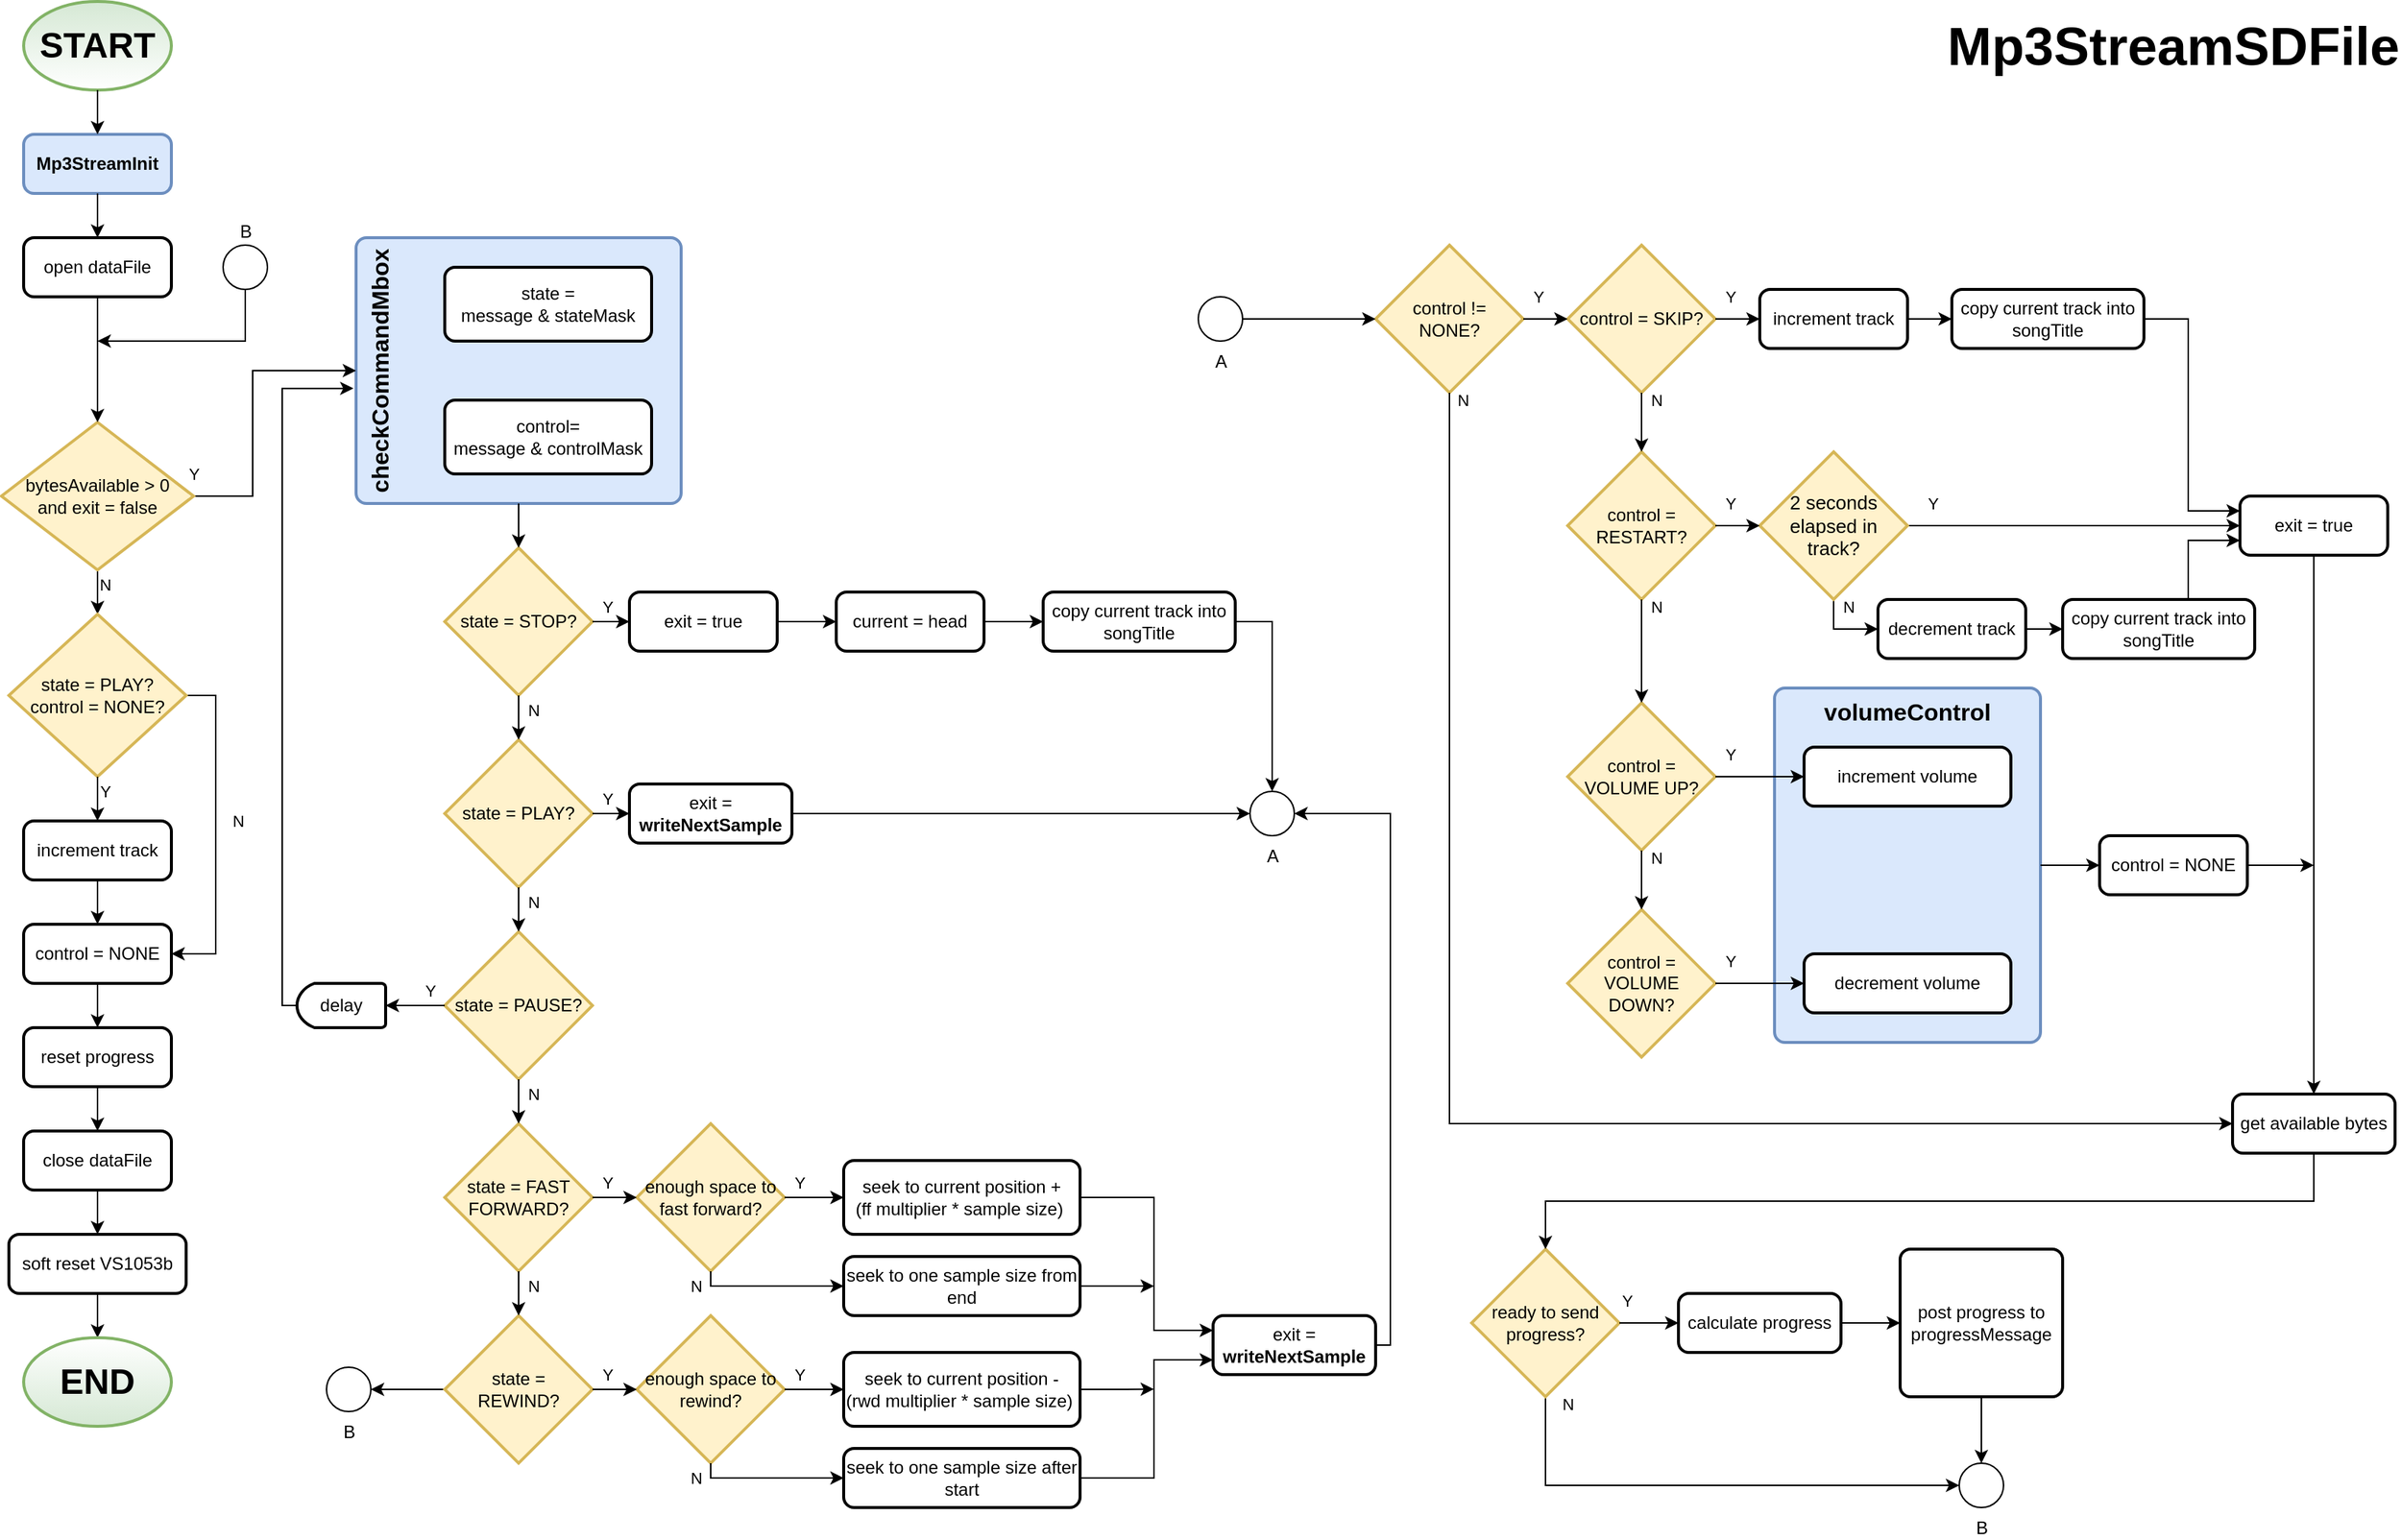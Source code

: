 <mxfile version="12.6.5" type="device"><diagram id="C5RBs43oDa-KdzZeNtuy" name="Page-1"><mxGraphModel dx="1892" dy="1238" grid="1" gridSize="10" guides="1" tooltips="1" connect="1" arrows="1" fold="1" page="1" pageScale="1" pageWidth="1700" pageHeight="1100" math="0" shadow="0"><root><mxCell id="WIyWlLk6GJQsqaUBKTNV-0"/><mxCell id="WIyWlLk6GJQsqaUBKTNV-1" parent="WIyWlLk6GJQsqaUBKTNV-0"/><mxCell id="n4vierGW53lGueDsw26O-4" value="&lt;font style=&quot;font-size: 24px&quot;&gt;&lt;b&gt;START&lt;/b&gt;&lt;/font&gt;" style="strokeWidth=2;html=1;shape=mxgraph.flowchart.start_1;whiteSpace=wrap;align=center;fillColor=#d5e8d4;strokeColor=#82b366;gradientColor=#ffffff;" parent="WIyWlLk6GJQsqaUBKTNV-1" vertex="1"><mxGeometry x="55" y="40" width="100" height="60" as="geometry"/></mxCell><mxCell id="n4vierGW53lGueDsw26O-5" value="&lt;b&gt;&lt;font style=&quot;font-size: 36px&quot;&gt;Mp3StreamSDFile&lt;/font&gt;&lt;/b&gt;" style="text;html=1;strokeColor=none;fillColor=none;align=center;verticalAlign=middle;whiteSpace=wrap;rounded=0;" parent="WIyWlLk6GJQsqaUBKTNV-1" vertex="1"><mxGeometry x="1360" y="40" width="300" height="60" as="geometry"/></mxCell><mxCell id="n4vierGW53lGueDsw26O-6" value="&lt;b&gt;Mp3StreamInit&lt;/b&gt;" style="rounded=1;whiteSpace=wrap;html=1;absoluteArcSize=1;arcSize=14;strokeWidth=2;align=center;fillColor=#dae8fc;strokeColor=#6c8ebf;" parent="WIyWlLk6GJQsqaUBKTNV-1" vertex="1"><mxGeometry x="55" y="130" width="100" height="40" as="geometry"/></mxCell><mxCell id="n4vierGW53lGueDsw26O-7" style="edgeStyle=orthogonalEdgeStyle;rounded=0;orthogonalLoop=1;jettySize=auto;html=1;exitX=0.5;exitY=1;exitDx=0;exitDy=0;exitPerimeter=0;entryX=0.5;entryY=0;entryDx=0;entryDy=0;startArrow=none;startFill=0;" parent="WIyWlLk6GJQsqaUBKTNV-1" source="n4vierGW53lGueDsw26O-4" target="n4vierGW53lGueDsw26O-6" edge="1"><mxGeometry relative="1" as="geometry"/></mxCell><mxCell id="n4vierGW53lGueDsw26O-8" value="open dataFile" style="rounded=1;whiteSpace=wrap;html=1;absoluteArcSize=1;arcSize=14;strokeWidth=2;gradientColor=#ffffff;align=center;" parent="WIyWlLk6GJQsqaUBKTNV-1" vertex="1"><mxGeometry x="55" y="200" width="100" height="40" as="geometry"/></mxCell><mxCell id="n4vierGW53lGueDsw26O-9" style="edgeStyle=orthogonalEdgeStyle;rounded=0;orthogonalLoop=1;jettySize=auto;html=1;exitX=0.5;exitY=1;exitDx=0;exitDy=0;entryX=0.5;entryY=0;entryDx=0;entryDy=0;startArrow=none;startFill=0;" parent="WIyWlLk6GJQsqaUBKTNV-1" source="n4vierGW53lGueDsw26O-6" target="n4vierGW53lGueDsw26O-8" edge="1"><mxGeometry relative="1" as="geometry"/></mxCell><mxCell id="n4vierGW53lGueDsw26O-10" value="" style="group" parent="WIyWlLk6GJQsqaUBKTNV-1" vertex="1" connectable="0"><mxGeometry x="280" y="200" width="220" height="180" as="geometry"/></mxCell><mxCell id="n4vierGW53lGueDsw26O-11" value="&lt;b&gt;&lt;font style=&quot;font-size: 16px&quot;&gt;checkCommandMbox&lt;/font&gt;&lt;/b&gt;" style="rounded=1;whiteSpace=wrap;html=1;absoluteArcSize=1;arcSize=14;strokeWidth=2;align=center;flipV=0;flipH=0;horizontal=0;verticalAlign=top;fillColor=#dae8fc;strokeColor=#6c8ebf;" parent="n4vierGW53lGueDsw26O-10" vertex="1"><mxGeometry width="220" height="180" as="geometry"/></mxCell><mxCell id="n4vierGW53lGueDsw26O-12" value="state =&lt;br&gt;message &amp;amp; stateMask" style="rounded=1;whiteSpace=wrap;html=1;absoluteArcSize=1;arcSize=14;strokeWidth=2;" parent="n4vierGW53lGueDsw26O-10" vertex="1"><mxGeometry x="60" y="20" width="140" height="50" as="geometry"/></mxCell><mxCell id="n4vierGW53lGueDsw26O-13" value="control=&lt;br&gt;message &amp;amp; controlMask" style="rounded=1;whiteSpace=wrap;html=1;absoluteArcSize=1;arcSize=14;strokeWidth=2;" parent="n4vierGW53lGueDsw26O-10" vertex="1"><mxGeometry x="60" y="110" width="140" height="50" as="geometry"/></mxCell><mxCell id="n4vierGW53lGueDsw26O-14" value="state = STOP?" style="strokeWidth=2;html=1;shape=mxgraph.flowchart.decision;whiteSpace=wrap;align=center;fillColor=#fff2cc;strokeColor=#d6b656;" parent="WIyWlLk6GJQsqaUBKTNV-1" vertex="1"><mxGeometry x="340" y="410" width="100" height="100" as="geometry"/></mxCell><mxCell id="n4vierGW53lGueDsw26O-15" value="state = PLAY?" style="strokeWidth=2;html=1;shape=mxgraph.flowchart.decision;whiteSpace=wrap;align=center;fillColor=#fff2cc;strokeColor=#d6b656;" parent="WIyWlLk6GJQsqaUBKTNV-1" vertex="1"><mxGeometry x="340" y="540" width="100" height="100" as="geometry"/></mxCell><mxCell id="n4vierGW53lGueDsw26O-16" value="N" style="edgeStyle=orthogonalEdgeStyle;rounded=0;orthogonalLoop=1;jettySize=auto;html=1;exitX=0.5;exitY=1;exitDx=0;exitDy=0;exitPerimeter=0;entryX=0.5;entryY=0;entryDx=0;entryDy=0;entryPerimeter=0;startArrow=none;startFill=0;" parent="WIyWlLk6GJQsqaUBKTNV-1" source="n4vierGW53lGueDsw26O-14" target="n4vierGW53lGueDsw26O-15" edge="1"><mxGeometry x="-0.333" y="10" relative="1" as="geometry"><mxPoint as="offset"/></mxGeometry></mxCell><mxCell id="n4vierGW53lGueDsw26O-17" value="state = PAUSE?" style="strokeWidth=2;html=1;shape=mxgraph.flowchart.decision;whiteSpace=wrap;align=center;fillColor=#fff2cc;strokeColor=#d6b656;" parent="WIyWlLk6GJQsqaUBKTNV-1" vertex="1"><mxGeometry x="340" y="670" width="100" height="100" as="geometry"/></mxCell><mxCell id="n4vierGW53lGueDsw26O-18" value="N" style="edgeStyle=orthogonalEdgeStyle;rounded=0;orthogonalLoop=1;jettySize=auto;html=1;exitX=0.5;exitY=1;exitDx=0;exitDy=0;exitPerimeter=0;entryX=0.5;entryY=0;entryDx=0;entryDy=0;entryPerimeter=0;startArrow=none;startFill=0;" parent="WIyWlLk6GJQsqaUBKTNV-1" source="n4vierGW53lGueDsw26O-15" target="n4vierGW53lGueDsw26O-17" edge="1"><mxGeometry x="-0.333" y="10" relative="1" as="geometry"><mxPoint as="offset"/></mxGeometry></mxCell><mxCell id="n4vierGW53lGueDsw26O-19" value="state = FAST&lt;br&gt;FORWARD?" style="strokeWidth=2;html=1;shape=mxgraph.flowchart.decision;whiteSpace=wrap;align=center;fillColor=#fff2cc;strokeColor=#d6b656;" parent="WIyWlLk6GJQsqaUBKTNV-1" vertex="1"><mxGeometry x="340" y="800" width="100" height="100" as="geometry"/></mxCell><mxCell id="n4vierGW53lGueDsw26O-20" value="N" style="edgeStyle=orthogonalEdgeStyle;rounded=0;orthogonalLoop=1;jettySize=auto;html=1;exitX=0.5;exitY=1;exitDx=0;exitDy=0;exitPerimeter=0;entryX=0.5;entryY=0;entryDx=0;entryDy=0;entryPerimeter=0;startArrow=none;startFill=0;" parent="WIyWlLk6GJQsqaUBKTNV-1" source="n4vierGW53lGueDsw26O-17" target="n4vierGW53lGueDsw26O-19" edge="1"><mxGeometry x="-0.333" y="10" relative="1" as="geometry"><mxPoint as="offset"/></mxGeometry></mxCell><mxCell id="96vOPpVLjxGNKtUZg5C9-7" style="edgeStyle=orthogonalEdgeStyle;rounded=0;orthogonalLoop=1;jettySize=auto;html=1;exitX=0;exitY=0.5;exitDx=0;exitDy=0;exitPerimeter=0;entryX=1;entryY=0.5;entryDx=0;entryDy=0;entryPerimeter=0;" parent="WIyWlLk6GJQsqaUBKTNV-1" source="n4vierGW53lGueDsw26O-21" target="96vOPpVLjxGNKtUZg5C9-6" edge="1"><mxGeometry relative="1" as="geometry"/></mxCell><mxCell id="n4vierGW53lGueDsw26O-21" value="state =&lt;br&gt;REWIND?" style="strokeWidth=2;html=1;shape=mxgraph.flowchart.decision;whiteSpace=wrap;align=center;fillColor=#fff2cc;strokeColor=#d6b656;" parent="WIyWlLk6GJQsqaUBKTNV-1" vertex="1"><mxGeometry x="340" y="930" width="100" height="100" as="geometry"/></mxCell><mxCell id="n4vierGW53lGueDsw26O-22" value="N" style="edgeStyle=orthogonalEdgeStyle;rounded=0;orthogonalLoop=1;jettySize=auto;html=1;exitX=0.5;exitY=1;exitDx=0;exitDy=0;exitPerimeter=0;entryX=0.5;entryY=0;entryDx=0;entryDy=0;entryPerimeter=0;startArrow=none;startFill=0;" parent="WIyWlLk6GJQsqaUBKTNV-1" source="n4vierGW53lGueDsw26O-19" target="n4vierGW53lGueDsw26O-21" edge="1"><mxGeometry x="-0.333" y="10" relative="1" as="geometry"><mxPoint as="offset"/></mxGeometry></mxCell><mxCell id="n4vierGW53lGueDsw26O-23" value="exit = true" style="rounded=1;whiteSpace=wrap;html=1;absoluteArcSize=1;arcSize=14;strokeWidth=2;gradientColor=#ffffff;align=center;" parent="WIyWlLk6GJQsqaUBKTNV-1" vertex="1"><mxGeometry x="465" y="440" width="100" height="40" as="geometry"/></mxCell><mxCell id="n4vierGW53lGueDsw26O-24" value="Y" style="edgeStyle=orthogonalEdgeStyle;rounded=0;orthogonalLoop=1;jettySize=auto;html=1;exitX=1;exitY=0.5;exitDx=0;exitDy=0;exitPerimeter=0;entryX=0;entryY=0.5;entryDx=0;entryDy=0;startArrow=none;startFill=0;" parent="WIyWlLk6GJQsqaUBKTNV-1" source="n4vierGW53lGueDsw26O-14" target="n4vierGW53lGueDsw26O-23" edge="1"><mxGeometry x="-0.2" y="10" relative="1" as="geometry"><mxPoint as="offset"/></mxGeometry></mxCell><mxCell id="n4vierGW53lGueDsw26O-25" value="current = head" style="rounded=1;whiteSpace=wrap;html=1;absoluteArcSize=1;arcSize=14;strokeWidth=2;gradientColor=#ffffff;align=center;" parent="WIyWlLk6GJQsqaUBKTNV-1" vertex="1"><mxGeometry x="605" y="440" width="100" height="40" as="geometry"/></mxCell><mxCell id="n4vierGW53lGueDsw26O-26" style="edgeStyle=orthogonalEdgeStyle;rounded=0;orthogonalLoop=1;jettySize=auto;html=1;exitX=1;exitY=0.5;exitDx=0;exitDy=0;entryX=0;entryY=0.5;entryDx=0;entryDy=0;startArrow=none;startFill=0;" parent="WIyWlLk6GJQsqaUBKTNV-1" source="n4vierGW53lGueDsw26O-23" target="n4vierGW53lGueDsw26O-25" edge="1"><mxGeometry relative="1" as="geometry"/></mxCell><mxCell id="n4vierGW53lGueDsw26O-27" style="edgeStyle=orthogonalEdgeStyle;rounded=0;orthogonalLoop=1;jettySize=auto;html=1;exitX=1;exitY=0.5;exitDx=0;exitDy=0;startArrow=none;startFill=0;" parent="WIyWlLk6GJQsqaUBKTNV-1" source="n4vierGW53lGueDsw26O-52" edge="1"><mxGeometry relative="1" as="geometry"><mxPoint x="895" y="590" as="targetPoint"/></mxGeometry></mxCell><mxCell id="n4vierGW53lGueDsw26O-28" value="copy cu&lt;span style=&quot;color: rgba(0 , 0 , 0 , 0) ; font-family: monospace ; font-size: 0px ; white-space: nowrap&quot;&gt;%3CmxGraphModel%3E%3Croot%3E%3CmxCell%20id%3D%220%22%2F%3E%3CmxCell%20id%3D%221%22%20parent%3D%220%22%2F%3E%3CmxCell%20id%3D%222%22%20value%3D%22volumeControl(UP)%22%20style%3D%22rounded%3D1%3BwhiteSpace%3Dwrap%3Bhtml%3D1%3BabsoluteArcSize%3D1%3BarcSize%3D14%3BstrokeWidth%3D2%3B%22%20vertex%3D%221%22%20parent%3D%221%22%3E%3CmxGeometry%20x%3D%22710%22%20y%3D%22790%22%20width%3D%22140%22%20height%3D%2240%22%20as%3D%22geometry%22%2F%3E%3C%2FmxCell%3E%3C%2Froot%3E%3C%2FmxGraphModel%3E&lt;/span&gt;rrent track into songTitle" style="rounded=1;whiteSpace=wrap;html=1;absoluteArcSize=1;arcSize=14;strokeWidth=2;" parent="WIyWlLk6GJQsqaUBKTNV-1" vertex="1"><mxGeometry x="745" y="440" width="130" height="40" as="geometry"/></mxCell><mxCell id="n4vierGW53lGueDsw26O-29" style="edgeStyle=orthogonalEdgeStyle;rounded=0;orthogonalLoop=1;jettySize=auto;html=1;exitX=1;exitY=0.5;exitDx=0;exitDy=0;entryX=0;entryY=0.5;entryDx=0;entryDy=0;startArrow=none;startFill=0;" parent="WIyWlLk6GJQsqaUBKTNV-1" source="n4vierGW53lGueDsw26O-25" target="n4vierGW53lGueDsw26O-28" edge="1"><mxGeometry relative="1" as="geometry"/></mxCell><mxCell id="n4vierGW53lGueDsw26O-30" value="exit = &lt;b&gt;writeNextSample&lt;/b&gt;" style="rounded=1;whiteSpace=wrap;html=1;absoluteArcSize=1;arcSize=14;strokeWidth=2;gradientColor=#ffffff;align=center;" parent="WIyWlLk6GJQsqaUBKTNV-1" vertex="1"><mxGeometry x="465" y="570" width="110" height="40" as="geometry"/></mxCell><mxCell id="n4vierGW53lGueDsw26O-31" value="Y" style="edgeStyle=orthogonalEdgeStyle;rounded=0;orthogonalLoop=1;jettySize=auto;html=1;exitX=1;exitY=0.5;exitDx=0;exitDy=0;exitPerimeter=0;entryX=0;entryY=0.5;entryDx=0;entryDy=0;startArrow=none;startFill=0;" parent="WIyWlLk6GJQsqaUBKTNV-1" source="n4vierGW53lGueDsw26O-15" target="n4vierGW53lGueDsw26O-30" edge="1"><mxGeometry x="-0.2" y="10" relative="1" as="geometry"><mxPoint as="offset"/></mxGeometry></mxCell><mxCell id="n4vierGW53lGueDsw26O-32" value="exit = &lt;b&gt;writeNextSample&lt;/b&gt;" style="rounded=1;whiteSpace=wrap;html=1;absoluteArcSize=1;arcSize=14;strokeWidth=2;gradientColor=#ffffff;align=center;" parent="WIyWlLk6GJQsqaUBKTNV-1" vertex="1"><mxGeometry x="860" y="930" width="110" height="40" as="geometry"/></mxCell><mxCell id="n4vierGW53lGueDsw26O-33" style="edgeStyle=orthogonalEdgeStyle;rounded=0;orthogonalLoop=1;jettySize=auto;html=1;exitX=1;exitY=0.5;exitDx=0;exitDy=0;exitPerimeter=0;entryX=-0.008;entryY=0.567;entryDx=0;entryDy=0;startArrow=none;startFill=0;entryPerimeter=0;" parent="WIyWlLk6GJQsqaUBKTNV-1" source="n4vierGW53lGueDsw26O-34" target="n4vierGW53lGueDsw26O-11" edge="1"><mxGeometry relative="1" as="geometry"><Array as="points"><mxPoint x="230" y="720"/><mxPoint x="230" y="302"/></Array></mxGeometry></mxCell><mxCell id="n4vierGW53lGueDsw26O-34" value="delay" style="strokeWidth=2;html=1;shape=mxgraph.flowchart.delay;whiteSpace=wrap;flipH=1;" parent="WIyWlLk6GJQsqaUBKTNV-1" vertex="1"><mxGeometry x="240" y="705" width="60" height="30" as="geometry"/></mxCell><mxCell id="n4vierGW53lGueDsw26O-35" value="Y" style="edgeStyle=orthogonalEdgeStyle;rounded=0;orthogonalLoop=1;jettySize=auto;html=1;exitX=0;exitY=0.5;exitDx=0;exitDy=0;exitPerimeter=0;entryX=0;entryY=0.5;entryDx=0;entryDy=0;entryPerimeter=0;startArrow=none;startFill=0;" parent="WIyWlLk6GJQsqaUBKTNV-1" source="n4vierGW53lGueDsw26O-17" target="n4vierGW53lGueDsw26O-34" edge="1"><mxGeometry x="-0.5" y="-10" relative="1" as="geometry"><mxPoint as="offset"/></mxGeometry></mxCell><mxCell id="n4vierGW53lGueDsw26O-36" value="enough space to fast forward?" style="strokeWidth=2;html=1;shape=mxgraph.flowchart.decision;whiteSpace=wrap;align=center;fillColor=#fff2cc;strokeColor=#d6b656;" parent="WIyWlLk6GJQsqaUBKTNV-1" vertex="1"><mxGeometry x="470" y="800" width="100" height="100" as="geometry"/></mxCell><mxCell id="n4vierGW53lGueDsw26O-37" value="Y" style="edgeStyle=orthogonalEdgeStyle;rounded=0;orthogonalLoop=1;jettySize=auto;html=1;exitX=1;exitY=0.5;exitDx=0;exitDy=0;exitPerimeter=0;entryX=0;entryY=0.5;entryDx=0;entryDy=0;entryPerimeter=0;startArrow=none;startFill=0;" parent="WIyWlLk6GJQsqaUBKTNV-1" source="n4vierGW53lGueDsw26O-19" target="n4vierGW53lGueDsw26O-36" edge="1"><mxGeometry x="-0.333" y="10" relative="1" as="geometry"><mxPoint as="offset"/></mxGeometry></mxCell><mxCell id="n4vierGW53lGueDsw26O-38" value="enough space to rewind?" style="strokeWidth=2;html=1;shape=mxgraph.flowchart.decision;whiteSpace=wrap;align=center;fillColor=#fff2cc;strokeColor=#d6b656;" parent="WIyWlLk6GJQsqaUBKTNV-1" vertex="1"><mxGeometry x="470" y="930" width="100" height="100" as="geometry"/></mxCell><mxCell id="n4vierGW53lGueDsw26O-39" value="Y" style="edgeStyle=orthogonalEdgeStyle;rounded=0;orthogonalLoop=1;jettySize=auto;html=1;exitX=1;exitY=0.5;exitDx=0;exitDy=0;exitPerimeter=0;entryX=0;entryY=0.5;entryDx=0;entryDy=0;entryPerimeter=0;startArrow=none;startFill=0;" parent="WIyWlLk6GJQsqaUBKTNV-1" source="n4vierGW53lGueDsw26O-21" target="n4vierGW53lGueDsw26O-38" edge="1"><mxGeometry x="-0.333" y="10" relative="1" as="geometry"><mxPoint as="offset"/></mxGeometry></mxCell><mxCell id="n4vierGW53lGueDsw26O-40" style="edgeStyle=orthogonalEdgeStyle;rounded=0;orthogonalLoop=1;jettySize=auto;html=1;exitX=1;exitY=0.5;exitDx=0;exitDy=0;startArrow=none;startFill=0;" parent="WIyWlLk6GJQsqaUBKTNV-1" source="n4vierGW53lGueDsw26O-41" edge="1"><mxGeometry relative="1" as="geometry"><mxPoint x="820" y="910" as="targetPoint"/></mxGeometry></mxCell><mxCell id="n4vierGW53lGueDsw26O-41" value="seek to one sample size from end" style="rounded=1;whiteSpace=wrap;html=1;absoluteArcSize=1;arcSize=14;strokeWidth=2;gradientColor=#ffffff;align=center;" parent="WIyWlLk6GJQsqaUBKTNV-1" vertex="1"><mxGeometry x="610" y="890" width="160" height="40" as="geometry"/></mxCell><mxCell id="n4vierGW53lGueDsw26O-42" value="N" style="edgeStyle=orthogonalEdgeStyle;rounded=0;orthogonalLoop=1;jettySize=auto;html=1;exitX=0.5;exitY=1;exitDx=0;exitDy=0;exitPerimeter=0;startArrow=none;startFill=0;" parent="WIyWlLk6GJQsqaUBKTNV-1" source="n4vierGW53lGueDsw26O-36" target="n4vierGW53lGueDsw26O-41" edge="1"><mxGeometry x="-0.8" y="-10" relative="1" as="geometry"><Array as="points"><mxPoint x="520" y="910"/></Array><mxPoint x="-10" y="-10" as="offset"/></mxGeometry></mxCell><mxCell id="n4vierGW53lGueDsw26O-43" style="edgeStyle=orthogonalEdgeStyle;rounded=0;orthogonalLoop=1;jettySize=auto;html=1;exitX=1;exitY=0.5;exitDx=0;exitDy=0;entryX=0;entryY=0.25;entryDx=0;entryDy=0;startArrow=none;startFill=0;" parent="WIyWlLk6GJQsqaUBKTNV-1" source="n4vierGW53lGueDsw26O-44" target="n4vierGW53lGueDsw26O-32" edge="1"><mxGeometry relative="1" as="geometry"><Array as="points"><mxPoint x="820" y="850"/><mxPoint x="820" y="940"/></Array></mxGeometry></mxCell><mxCell id="n4vierGW53lGueDsw26O-44" value="seek to current position +&lt;br&gt;(ff multiplier * sample size)&amp;nbsp;" style="rounded=1;whiteSpace=wrap;html=1;absoluteArcSize=1;arcSize=14;strokeWidth=2;gradientColor=#ffffff;align=center;" parent="WIyWlLk6GJQsqaUBKTNV-1" vertex="1"><mxGeometry x="610" y="825" width="160" height="50" as="geometry"/></mxCell><mxCell id="n4vierGW53lGueDsw26O-45" value="Y" style="edgeStyle=orthogonalEdgeStyle;rounded=0;orthogonalLoop=1;jettySize=auto;html=1;exitX=1;exitY=0.5;exitDx=0;exitDy=0;exitPerimeter=0;entryX=0;entryY=0.5;entryDx=0;entryDy=0;startArrow=none;startFill=0;" parent="WIyWlLk6GJQsqaUBKTNV-1" source="n4vierGW53lGueDsw26O-36" target="n4vierGW53lGueDsw26O-44" edge="1"><mxGeometry x="-0.5" y="10" relative="1" as="geometry"><mxPoint as="offset"/></mxGeometry></mxCell><mxCell id="n4vierGW53lGueDsw26O-46" style="edgeStyle=orthogonalEdgeStyle;rounded=0;orthogonalLoop=1;jettySize=auto;html=1;exitX=1;exitY=0.5;exitDx=0;exitDy=0;entryX=0;entryY=0.75;entryDx=0;entryDy=0;startArrow=none;startFill=0;" parent="WIyWlLk6GJQsqaUBKTNV-1" source="n4vierGW53lGueDsw26O-47" target="n4vierGW53lGueDsw26O-32" edge="1"><mxGeometry relative="1" as="geometry"><Array as="points"><mxPoint x="820" y="1040"/><mxPoint x="820" y="960"/></Array></mxGeometry></mxCell><mxCell id="n4vierGW53lGueDsw26O-47" value="seek to one sample size after start" style="rounded=1;whiteSpace=wrap;html=1;absoluteArcSize=1;arcSize=14;strokeWidth=2;gradientColor=#ffffff;align=center;" parent="WIyWlLk6GJQsqaUBKTNV-1" vertex="1"><mxGeometry x="610" y="1020" width="160" height="40" as="geometry"/></mxCell><mxCell id="n4vierGW53lGueDsw26O-48" value="N" style="edgeStyle=orthogonalEdgeStyle;rounded=0;orthogonalLoop=1;jettySize=auto;html=1;exitX=0.5;exitY=1;exitDx=0;exitDy=0;exitPerimeter=0;entryX=0;entryY=0.5;entryDx=0;entryDy=0;startArrow=none;startFill=0;" parent="WIyWlLk6GJQsqaUBKTNV-1" source="n4vierGW53lGueDsw26O-38" target="n4vierGW53lGueDsw26O-47" edge="1"><mxGeometry x="-0.8" y="-10" relative="1" as="geometry"><Array as="points"><mxPoint x="520" y="1040"/></Array><mxPoint x="-10" y="-10" as="offset"/></mxGeometry></mxCell><mxCell id="n4vierGW53lGueDsw26O-49" style="edgeStyle=orthogonalEdgeStyle;rounded=0;orthogonalLoop=1;jettySize=auto;html=1;exitX=1;exitY=0.5;exitDx=0;exitDy=0;startArrow=none;startFill=0;" parent="WIyWlLk6GJQsqaUBKTNV-1" source="n4vierGW53lGueDsw26O-50" edge="1"><mxGeometry relative="1" as="geometry"><mxPoint x="820" y="979.857" as="targetPoint"/></mxGeometry></mxCell><mxCell id="n4vierGW53lGueDsw26O-50" value="seek to current position -&lt;br&gt;(rwd multiplier * sample size)&amp;nbsp;" style="rounded=1;whiteSpace=wrap;html=1;absoluteArcSize=1;arcSize=14;strokeWidth=2;gradientColor=#ffffff;align=center;" parent="WIyWlLk6GJQsqaUBKTNV-1" vertex="1"><mxGeometry x="610" y="955" width="160" height="50" as="geometry"/></mxCell><mxCell id="n4vierGW53lGueDsw26O-51" value="Y" style="edgeStyle=orthogonalEdgeStyle;rounded=0;orthogonalLoop=1;jettySize=auto;html=1;exitX=1;exitY=0.5;exitDx=0;exitDy=0;exitPerimeter=0;entryX=0;entryY=0.5;entryDx=0;entryDy=0;startArrow=none;startFill=0;" parent="WIyWlLk6GJQsqaUBKTNV-1" source="n4vierGW53lGueDsw26O-38" target="n4vierGW53lGueDsw26O-50" edge="1"><mxGeometry x="-0.5" y="10" relative="1" as="geometry"><mxPoint as="offset"/></mxGeometry></mxCell><mxCell id="n4vierGW53lGueDsw26O-52" value="A" style="verticalLabelPosition=bottom;verticalAlign=top;html=1;shape=mxgraph.flowchart.on-page_reference;gradientColor=#ffffff;align=center;" parent="WIyWlLk6GJQsqaUBKTNV-1" vertex="1"><mxGeometry x="885" y="575" width="30" height="30" as="geometry"/></mxCell><mxCell id="n4vierGW53lGueDsw26O-53" style="edgeStyle=orthogonalEdgeStyle;rounded=0;orthogonalLoop=1;jettySize=auto;html=1;exitX=1;exitY=0.5;exitDx=0;exitDy=0;entryX=0;entryY=0.5;entryDx=0;entryDy=0;entryPerimeter=0;startArrow=none;startFill=0;" parent="WIyWlLk6GJQsqaUBKTNV-1" source="n4vierGW53lGueDsw26O-30" target="n4vierGW53lGueDsw26O-52" edge="1"><mxGeometry relative="1" as="geometry"/></mxCell><mxCell id="n4vierGW53lGueDsw26O-54" style="edgeStyle=orthogonalEdgeStyle;rounded=0;orthogonalLoop=1;jettySize=auto;html=1;exitX=1;exitY=0.5;exitDx=0;exitDy=0;startArrow=none;startFill=0;entryX=1;entryY=0.5;entryDx=0;entryDy=0;entryPerimeter=0;" parent="WIyWlLk6GJQsqaUBKTNV-1" source="n4vierGW53lGueDsw26O-32" target="n4vierGW53lGueDsw26O-52" edge="1"><mxGeometry relative="1" as="geometry"><mxPoint x="1000" y="590" as="targetPoint"/><Array as="points"><mxPoint x="980" y="950"/><mxPoint x="980" y="590"/></Array></mxGeometry></mxCell><mxCell id="n4vierGW53lGueDsw26O-55" style="edgeStyle=orthogonalEdgeStyle;rounded=0;orthogonalLoop=1;jettySize=auto;html=1;exitX=1;exitY=0.5;exitDx=0;exitDy=0;startArrow=none;startFill=0;" parent="WIyWlLk6GJQsqaUBKTNV-1" source="n4vierGW53lGueDsw26O-28" target="n4vierGW53lGueDsw26O-52" edge="1"><mxGeometry relative="1" as="geometry"><mxPoint x="895" y="590" as="targetPoint"/><mxPoint x="875" y="460" as="sourcePoint"/></mxGeometry></mxCell><mxCell id="n4vierGW53lGueDsw26O-56" value="A" style="verticalLabelPosition=bottom;verticalAlign=top;html=1;shape=mxgraph.flowchart.on-page_reference;gradientColor=#ffffff;align=center;" parent="WIyWlLk6GJQsqaUBKTNV-1" vertex="1"><mxGeometry x="850" y="240" width="30" height="30" as="geometry"/></mxCell><mxCell id="n4vierGW53lGueDsw26O-57" value="control != &lt;br&gt;NONE?" style="strokeWidth=2;html=1;shape=mxgraph.flowchart.decision;whiteSpace=wrap;align=center;fillColor=#fff2cc;strokeColor=#d6b656;" parent="WIyWlLk6GJQsqaUBKTNV-1" vertex="1"><mxGeometry x="970" y="205" width="100" height="100" as="geometry"/></mxCell><mxCell id="n4vierGW53lGueDsw26O-58" style="edgeStyle=orthogonalEdgeStyle;rounded=0;orthogonalLoop=1;jettySize=auto;html=1;exitX=1;exitY=0.5;exitDx=0;exitDy=0;exitPerimeter=0;entryX=0;entryY=0.5;entryDx=0;entryDy=0;entryPerimeter=0;startArrow=none;startFill=0;" parent="WIyWlLk6GJQsqaUBKTNV-1" source="n4vierGW53lGueDsw26O-56" target="n4vierGW53lGueDsw26O-57" edge="1"><mxGeometry relative="1" as="geometry"/></mxCell><mxCell id="n4vierGW53lGueDsw26O-59" value="control = SKIP?&lt;span style=&quot;color: rgba(0 , 0 , 0 , 0) ; font-family: monospace ; font-size: 0px ; white-space: nowrap&quot;&gt;%3CmxGraphModel%3E%3Croot%3E%3CmxCell%20id%3D%220%22%2F%3E%3CmxCell%20id%3D%221%22%20parent%3D%220%22%2F%3E%3CmxCell%20id%3D%222%22%20value%3D%22A%22%20style%3D%22verticalLabelPosition%3Dbottom%3BverticalAlign%3Dtop%3Bhtml%3D1%3Bshape%3Dmxgraph.flowchart.on-page_reference%3BgradientColor%3D%23ffffff%3Balign%3Dcenter%3B%22%20vertex%3D%221%22%20parent%3D%221%22%3E%3CmxGeometry%20x%3D%22970%22%20y%3D%221615%22%20width%3D%2230%22%20height%3D%2230%22%20as%3D%22geometry%22%2F%3E%3C%2FmxCell%3E%3C%2Froot%3E%3C%2FmxGraphModel%3E&lt;/span&gt;" style="strokeWidth=2;html=1;shape=mxgraph.flowchart.decision;whiteSpace=wrap;align=center;fillColor=#fff2cc;strokeColor=#d6b656;" parent="WIyWlLk6GJQsqaUBKTNV-1" vertex="1"><mxGeometry x="1100" y="205" width="100" height="100" as="geometry"/></mxCell><mxCell id="n4vierGW53lGueDsw26O-60" value="Y" style="edgeStyle=orthogonalEdgeStyle;rounded=0;orthogonalLoop=1;jettySize=auto;html=1;exitX=1;exitY=0.5;exitDx=0;exitDy=0;exitPerimeter=0;entryX=0;entryY=0.5;entryDx=0;entryDy=0;entryPerimeter=0;startArrow=none;startFill=0;" parent="WIyWlLk6GJQsqaUBKTNV-1" source="n4vierGW53lGueDsw26O-57" target="n4vierGW53lGueDsw26O-59" edge="1"><mxGeometry x="-0.333" y="15" relative="1" as="geometry"><mxPoint x="1070" y="255" as="sourcePoint"/><mxPoint as="offset"/></mxGeometry></mxCell><mxCell id="n4vierGW53lGueDsw26O-61" value="control = RESTART?&lt;span style=&quot;color: rgba(0 , 0 , 0 , 0) ; font-family: monospace ; font-size: 0px ; white-space: nowrap&quot;&gt;%3CmxGraphModel%3E%3Croot%3E%3CmxCell%20id%3D%220%22%2F%3E%3CmxCell%20id%3D%221%22%20parent%3D%220%22%2F%3E%3CmxCell%20id%3D%222%22%20value%3D%22A%22%20style%3D%22verticalLabelPosition%3Dbottom%3BverticalAlign%3Dtop%3Bhtml%3D1%3Bshape%3Dmxgraph.flowchart.on-page_reference%3BgradientColor%3D%23ffffff%3Balign%3Dcenter%3B%22%20vertex%3D%221%22%20parent%3D%221%22%3E%3CmxGeometry%20x%3D%22970%22%20y%3D%221615%22%20width%3D%2230%22%20height%3D%2230%22%20as%3D%22geometry%22%2F%3E%3C%2FmxCell%3E%3C%2Froot%3E%3C%2FmxGraphModel%3E&lt;/span&gt;" style="strokeWidth=2;html=1;shape=mxgraph.flowchart.decision;whiteSpace=wrap;align=center;fillColor=#fff2cc;strokeColor=#d6b656;" parent="WIyWlLk6GJQsqaUBKTNV-1" vertex="1"><mxGeometry x="1100" y="345" width="100" height="100" as="geometry"/></mxCell><mxCell id="n4vierGW53lGueDsw26O-62" value="N" style="edgeStyle=orthogonalEdgeStyle;rounded=0;orthogonalLoop=1;jettySize=auto;html=1;exitX=0.5;exitY=1;exitDx=0;exitDy=0;exitPerimeter=0;entryX=0.5;entryY=0;entryDx=0;entryDy=0;entryPerimeter=0;startArrow=none;startFill=0;" parent="WIyWlLk6GJQsqaUBKTNV-1" source="n4vierGW53lGueDsw26O-59" target="n4vierGW53lGueDsw26O-61" edge="1"><mxGeometry x="-0.75" y="10" relative="1" as="geometry"><mxPoint as="offset"/></mxGeometry></mxCell><mxCell id="n4vierGW53lGueDsw26O-63" value="control = VOLUME UP?&lt;span style=&quot;color: rgba(0 , 0 , 0 , 0) ; font-family: monospace ; font-size: 0px ; white-space: nowrap&quot;&gt;%3CmxGraphModel%3E%3Croot%3E%3CmxCell%20id%3D%220%22%2F%3E%3CmxCell%20id%3D%221%22%20parent%3D%220%22%2F%3E%3CmxCell%20id%3D%222%22%20value%3D%22A%22%20style%3D%22verticalLabelPosition%3Dbottom%3BverticalAlign%3Dtop%3Bhtml%3D1%3Bshape%3Dmxgraph.flowchart.on-page_reference%3BgradientColor%3D%23ffffff%3Balign%3Dcenter%3B%22%20vertex%3D%221%22%20parent%3D%221%22%3E%3CmxGeometry%20x%3D%22970%22%20y%3D%221615%22%20width%3D%2230%22%20height%3D%2230%22%20as%3D%22geometry%22%2F%3E%3C%2FmxCell%3E%3C%2Froot%3E%3C%2FmxGraphModel%3E&lt;/span&gt;" style="strokeWidth=2;html=1;shape=mxgraph.flowchart.decision;whiteSpace=wrap;align=center;fillColor=#fff2cc;strokeColor=#d6b656;" parent="WIyWlLk6GJQsqaUBKTNV-1" vertex="1"><mxGeometry x="1100" y="515" width="100" height="100" as="geometry"/></mxCell><mxCell id="n4vierGW53lGueDsw26O-64" value="N" style="edgeStyle=orthogonalEdgeStyle;rounded=0;orthogonalLoop=1;jettySize=auto;html=1;exitX=0.5;exitY=1;exitDx=0;exitDy=0;exitPerimeter=0;entryX=0.5;entryY=0;entryDx=0;entryDy=0;entryPerimeter=0;startArrow=none;startFill=0;" parent="WIyWlLk6GJQsqaUBKTNV-1" source="n4vierGW53lGueDsw26O-61" target="n4vierGW53lGueDsw26O-63" edge="1"><mxGeometry x="-0.857" y="10" relative="1" as="geometry"><mxPoint as="offset"/></mxGeometry></mxCell><mxCell id="n4vierGW53lGueDsw26O-65" value="control = VOLUME DOWN?&lt;span style=&quot;color: rgba(0 , 0 , 0 , 0) ; font-family: monospace ; font-size: 0px ; white-space: nowrap&quot;&gt;%3CmxGraphModel%3E%3Croot%3E%3CmxCell%20id%3D%220%22%2F%3E%3CmxCell%20id%3D%221%22%20parent%3D%220%22%2F%3E%3CmxCell%20id%3D%222%22%20value%3D%22A%22%20style%3D%22verticalLabelPosition%3Dbottom%3BverticalAlign%3Dtop%3Bhtml%3D1%3Bshape%3Dmxgraph.flowchart.on-page_reference%3BgradientColor%3D%23ffffff%3Balign%3Dcenter%3B%22%20vertex%3D%221%22%20parent%3D%221%22%3E%3CmxGeometry%20x%3D%22970%22%20y%3D%221615%22%20width%3D%2230%22%20height%3D%2230%22%20as%3D%22geometry%22%2F%3E%3C%2FmxCell%3E%3C%2Froot%3E%3C%2FmxGraphModel%3E&lt;/span&gt;" style="strokeWidth=2;html=1;shape=mxgraph.flowchart.decision;whiteSpace=wrap;align=center;fillColor=#fff2cc;strokeColor=#d6b656;" parent="WIyWlLk6GJQsqaUBKTNV-1" vertex="1"><mxGeometry x="1100" y="655" width="100" height="100" as="geometry"/></mxCell><mxCell id="n4vierGW53lGueDsw26O-66" value="N" style="edgeStyle=orthogonalEdgeStyle;rounded=0;orthogonalLoop=1;jettySize=auto;html=1;exitX=0.5;exitY=1;exitDx=0;exitDy=0;exitPerimeter=0;entryX=0.5;entryY=0;entryDx=0;entryDy=0;entryPerimeter=0;startArrow=none;startFill=0;" parent="WIyWlLk6GJQsqaUBKTNV-1" source="n4vierGW53lGueDsw26O-63" target="n4vierGW53lGueDsw26O-65" edge="1"><mxGeometry x="-0.75" y="10" relative="1" as="geometry"><mxPoint as="offset"/></mxGeometry></mxCell><mxCell id="n4vierGW53lGueDsw26O-67" style="edgeStyle=orthogonalEdgeStyle;rounded=0;orthogonalLoop=1;jettySize=auto;html=1;exitX=1;exitY=0.5;exitDx=0;exitDy=0;startArrow=none;startFill=0;entryX=0;entryY=0.25;entryDx=0;entryDy=0;" parent="WIyWlLk6GJQsqaUBKTNV-1" source="n4vierGW53lGueDsw26O-68" target="n4vierGW53lGueDsw26O-72" edge="1"><mxGeometry relative="1" as="geometry"><mxPoint x="1520" y="395" as="targetPoint"/><Array as="points"><mxPoint x="1520" y="255"/><mxPoint x="1520" y="385"/></Array></mxGeometry></mxCell><mxCell id="n4vierGW53lGueDsw26O-68" value="copy cu&lt;span style=&quot;color: rgba(0 , 0 , 0 , 0) ; font-family: monospace ; font-size: 0px ; white-space: nowrap&quot;&gt;%3CmxGraphModel%3E%3Croot%3E%3CmxCell%20id%3D%220%22%2F%3E%3CmxCell%20id%3D%221%22%20parent%3D%220%22%2F%3E%3CmxCell%20id%3D%222%22%20value%3D%22volumeControl(UP)%22%20style%3D%22rounded%3D1%3BwhiteSpace%3Dwrap%3Bhtml%3D1%3BabsoluteArcSize%3D1%3BarcSize%3D14%3BstrokeWidth%3D2%3B%22%20vertex%3D%221%22%20parent%3D%221%22%3E%3CmxGeometry%20x%3D%22710%22%20y%3D%22790%22%20width%3D%22140%22%20height%3D%2240%22%20as%3D%22geometry%22%2F%3E%3C%2FmxCell%3E%3C%2Froot%3E%3C%2FmxGraphModel%3E&lt;/span&gt;rrent track into songTitle" style="rounded=1;whiteSpace=wrap;html=1;absoluteArcSize=1;arcSize=14;strokeWidth=2;" parent="WIyWlLk6GJQsqaUBKTNV-1" vertex="1"><mxGeometry x="1360" y="235" width="130" height="40" as="geometry"/></mxCell><mxCell id="n4vierGW53lGueDsw26O-69" style="edgeStyle=orthogonalEdgeStyle;rounded=0;orthogonalLoop=1;jettySize=auto;html=1;exitX=1;exitY=0.5;exitDx=0;exitDy=0;entryX=0;entryY=0.5;entryDx=0;entryDy=0;startArrow=none;startFill=0;" parent="WIyWlLk6GJQsqaUBKTNV-1" source="n4vierGW53lGueDsw26O-70" target="n4vierGW53lGueDsw26O-68" edge="1"><mxGeometry relative="1" as="geometry"/></mxCell><mxCell id="n4vierGW53lGueDsw26O-70" value="increment track" style="rounded=1;whiteSpace=wrap;html=1;absoluteArcSize=1;arcSize=14;strokeWidth=2;" parent="WIyWlLk6GJQsqaUBKTNV-1" vertex="1"><mxGeometry x="1230" y="235" width="100" height="40" as="geometry"/></mxCell><mxCell id="n4vierGW53lGueDsw26O-71" value="Y" style="edgeStyle=orthogonalEdgeStyle;rounded=0;orthogonalLoop=1;jettySize=auto;html=1;exitX=1;exitY=0.5;exitDx=0;exitDy=0;exitPerimeter=0;entryX=0;entryY=0.5;entryDx=0;entryDy=0;startArrow=none;startFill=0;" parent="WIyWlLk6GJQsqaUBKTNV-1" source="n4vierGW53lGueDsw26O-59" target="n4vierGW53lGueDsw26O-70" edge="1"><mxGeometry x="-0.333" y="15" relative="1" as="geometry"><mxPoint as="offset"/></mxGeometry></mxCell><mxCell id="96vOPpVLjxGNKtUZg5C9-16" style="edgeStyle=orthogonalEdgeStyle;rounded=0;orthogonalLoop=1;jettySize=auto;html=1;exitX=0.5;exitY=1;exitDx=0;exitDy=0;entryX=0.5;entryY=0;entryDx=0;entryDy=0;" parent="WIyWlLk6GJQsqaUBKTNV-1" source="n4vierGW53lGueDsw26O-72" target="n4vierGW53lGueDsw26O-90" edge="1"><mxGeometry relative="1" as="geometry"/></mxCell><mxCell id="n4vierGW53lGueDsw26O-72" value="exit = true" style="rounded=1;whiteSpace=wrap;html=1;absoluteArcSize=1;arcSize=14;strokeWidth=2;gradientColor=#ffffff;align=center;" parent="WIyWlLk6GJQsqaUBKTNV-1" vertex="1"><mxGeometry x="1555" y="375" width="100" height="40" as="geometry"/></mxCell><mxCell id="96vOPpVLjxGNKtUZg5C9-12" value="Y" style="edgeStyle=orthogonalEdgeStyle;rounded=0;orthogonalLoop=1;jettySize=auto;html=1;exitX=1;exitY=0.5;exitDx=0;exitDy=0;exitPerimeter=0;entryX=0;entryY=0.5;entryDx=0;entryDy=0;" parent="WIyWlLk6GJQsqaUBKTNV-1" source="n4vierGW53lGueDsw26O-74" target="n4vierGW53lGueDsw26O-72" edge="1"><mxGeometry x="-0.852" y="15" relative="1" as="geometry"><mxPoint as="offset"/></mxGeometry></mxCell><mxCell id="96vOPpVLjxGNKtUZg5C9-13" value="N" style="edgeStyle=orthogonalEdgeStyle;rounded=0;orthogonalLoop=1;jettySize=auto;html=1;exitX=0.5;exitY=1;exitDx=0;exitDy=0;exitPerimeter=0;entryX=0;entryY=0.5;entryDx=0;entryDy=0;" parent="WIyWlLk6GJQsqaUBKTNV-1" source="n4vierGW53lGueDsw26O-74" target="n4vierGW53lGueDsw26O-79" edge="1"><mxGeometry x="0.2" y="15" relative="1" as="geometry"><Array as="points"><mxPoint x="1280" y="465"/></Array><mxPoint as="offset"/></mxGeometry></mxCell><mxCell id="n4vierGW53lGueDsw26O-74" value="&lt;font style=&quot;font-size: 13px&quot;&gt;2 seconds elapsed in track?&lt;/font&gt;" style="strokeWidth=2;html=1;shape=mxgraph.flowchart.decision;whiteSpace=wrap;align=center;fontStyle=0;fillColor=#fff2cc;strokeColor=#d6b656;" parent="WIyWlLk6GJQsqaUBKTNV-1" vertex="1"><mxGeometry x="1230" y="345" width="100" height="100" as="geometry"/></mxCell><mxCell id="n4vierGW53lGueDsw26O-75" value="Y" style="edgeStyle=orthogonalEdgeStyle;rounded=0;orthogonalLoop=1;jettySize=auto;html=1;exitX=1;exitY=0.5;exitDx=0;exitDy=0;exitPerimeter=0;entryX=0;entryY=0.5;entryDx=0;entryDy=0;entryPerimeter=0;startArrow=none;startFill=0;" parent="WIyWlLk6GJQsqaUBKTNV-1" source="n4vierGW53lGueDsw26O-61" target="n4vierGW53lGueDsw26O-74" edge="1"><mxGeometry x="-0.333" y="15" relative="1" as="geometry"><mxPoint as="offset"/></mxGeometry></mxCell><mxCell id="96vOPpVLjxGNKtUZg5C9-15" style="edgeStyle=orthogonalEdgeStyle;rounded=0;orthogonalLoop=1;jettySize=auto;html=1;exitX=0.5;exitY=0;exitDx=0;exitDy=0;entryX=0;entryY=0.75;entryDx=0;entryDy=0;" parent="WIyWlLk6GJQsqaUBKTNV-1" source="n4vierGW53lGueDsw26O-77" target="n4vierGW53lGueDsw26O-72" edge="1"><mxGeometry relative="1" as="geometry"><mxPoint x="1520" y="395" as="targetPoint"/><Array as="points"><mxPoint x="1520" y="445"/><mxPoint x="1520" y="405"/></Array></mxGeometry></mxCell><mxCell id="n4vierGW53lGueDsw26O-77" value="copy cu&lt;span style=&quot;color: rgba(0 , 0 , 0 , 0) ; font-family: monospace ; font-size: 0px ; white-space: nowrap&quot;&gt;%3CmxGraphModel%3E%3Croot%3E%3CmxCell%20id%3D%220%22%2F%3E%3CmxCell%20id%3D%221%22%20parent%3D%220%22%2F%3E%3CmxCell%20id%3D%222%22%20value%3D%22volumeControl(UP)%22%20style%3D%22rounded%3D1%3BwhiteSpace%3Dwrap%3Bhtml%3D1%3BabsoluteArcSize%3D1%3BarcSize%3D14%3BstrokeWidth%3D2%3B%22%20vertex%3D%221%22%20parent%3D%221%22%3E%3CmxGeometry%20x%3D%22710%22%20y%3D%22790%22%20width%3D%22140%22%20height%3D%2240%22%20as%3D%22geometry%22%2F%3E%3C%2FmxCell%3E%3C%2Froot%3E%3C%2FmxGraphModel%3E&lt;/span&gt;rrent track into songTitle" style="rounded=1;whiteSpace=wrap;html=1;absoluteArcSize=1;arcSize=14;strokeWidth=2;" parent="WIyWlLk6GJQsqaUBKTNV-1" vertex="1"><mxGeometry x="1435" y="445" width="130" height="40" as="geometry"/></mxCell><mxCell id="n4vierGW53lGueDsw26O-78" style="edgeStyle=orthogonalEdgeStyle;rounded=0;orthogonalLoop=1;jettySize=auto;html=1;exitX=1;exitY=0.5;exitDx=0;exitDy=0;entryX=0;entryY=0.5;entryDx=0;entryDy=0;startArrow=none;startFill=0;" parent="WIyWlLk6GJQsqaUBKTNV-1" source="n4vierGW53lGueDsw26O-79" target="n4vierGW53lGueDsw26O-77" edge="1"><mxGeometry relative="1" as="geometry"/></mxCell><mxCell id="n4vierGW53lGueDsw26O-79" value="decrement track" style="rounded=1;whiteSpace=wrap;html=1;absoluteArcSize=1;arcSize=14;strokeWidth=2;" parent="WIyWlLk6GJQsqaUBKTNV-1" vertex="1"><mxGeometry x="1310" y="445" width="100" height="40" as="geometry"/></mxCell><mxCell id="n4vierGW53lGueDsw26O-81" value="" style="group" parent="WIyWlLk6GJQsqaUBKTNV-1" vertex="1" connectable="0"><mxGeometry x="1240" y="505" width="180" height="240" as="geometry"/></mxCell><mxCell id="n4vierGW53lGueDsw26O-82" value="&lt;b&gt;&lt;font style=&quot;font-size: 16px&quot;&gt;volumeControl&lt;/font&gt;&lt;/b&gt;" style="rounded=1;whiteSpace=wrap;html=1;absoluteArcSize=1;arcSize=14;strokeWidth=2;align=center;verticalAlign=top;fillColor=#dae8fc;strokeColor=#6c8ebf;" parent="n4vierGW53lGueDsw26O-81" vertex="1"><mxGeometry width="180" height="240" as="geometry"/></mxCell><mxCell id="n4vierGW53lGueDsw26O-83" value="increment volume" style="rounded=1;whiteSpace=wrap;html=1;absoluteArcSize=1;arcSize=14;strokeWidth=2;" parent="n4vierGW53lGueDsw26O-81" vertex="1"><mxGeometry x="20" y="40" width="140" height="40" as="geometry"/></mxCell><mxCell id="n4vierGW53lGueDsw26O-84" value="decrement volume" style="rounded=1;whiteSpace=wrap;html=1;absoluteArcSize=1;arcSize=14;strokeWidth=2;" parent="n4vierGW53lGueDsw26O-81" vertex="1"><mxGeometry x="20" y="180" width="140" height="40" as="geometry"/></mxCell><mxCell id="n4vierGW53lGueDsw26O-85" value="Y" style="edgeStyle=orthogonalEdgeStyle;rounded=0;orthogonalLoop=1;jettySize=auto;html=1;exitX=1;exitY=0.5;exitDx=0;exitDy=0;exitPerimeter=0;entryX=0;entryY=0.5;entryDx=0;entryDy=0;startArrow=none;startFill=0;" parent="WIyWlLk6GJQsqaUBKTNV-1" source="n4vierGW53lGueDsw26O-63" target="n4vierGW53lGueDsw26O-83" edge="1"><mxGeometry x="-0.667" y="15" relative="1" as="geometry"><mxPoint as="offset"/></mxGeometry></mxCell><mxCell id="n4vierGW53lGueDsw26O-86" value="Y" style="edgeStyle=orthogonalEdgeStyle;rounded=0;orthogonalLoop=1;jettySize=auto;html=1;exitX=1;exitY=0.5;exitDx=0;exitDy=0;exitPerimeter=0;entryX=0;entryY=0.5;entryDx=0;entryDy=0;startArrow=none;startFill=0;" parent="WIyWlLk6GJQsqaUBKTNV-1" source="n4vierGW53lGueDsw26O-65" target="n4vierGW53lGueDsw26O-84" edge="1"><mxGeometry x="-0.667" y="15" relative="1" as="geometry"><mxPoint as="offset"/></mxGeometry></mxCell><mxCell id="n4vierGW53lGueDsw26O-87" style="edgeStyle=orthogonalEdgeStyle;rounded=0;orthogonalLoop=1;jettySize=auto;html=1;exitX=1;exitY=0.5;exitDx=0;exitDy=0;startArrow=none;startFill=0;" parent="WIyWlLk6GJQsqaUBKTNV-1" source="n4vierGW53lGueDsw26O-88" edge="1"><mxGeometry relative="1" as="geometry"><mxPoint x="1605" y="625" as="targetPoint"/></mxGeometry></mxCell><mxCell id="n4vierGW53lGueDsw26O-88" value="control = NONE" style="rounded=1;whiteSpace=wrap;html=1;absoluteArcSize=1;arcSize=14;strokeWidth=2;" parent="WIyWlLk6GJQsqaUBKTNV-1" vertex="1"><mxGeometry x="1460" y="605" width="100" height="40" as="geometry"/></mxCell><mxCell id="n4vierGW53lGueDsw26O-89" style="edgeStyle=orthogonalEdgeStyle;rounded=0;orthogonalLoop=1;jettySize=auto;html=1;exitX=1;exitY=0.5;exitDx=0;exitDy=0;entryX=0;entryY=0.5;entryDx=0;entryDy=0;startArrow=none;startFill=0;" parent="WIyWlLk6GJQsqaUBKTNV-1" source="n4vierGW53lGueDsw26O-82" target="n4vierGW53lGueDsw26O-88" edge="1"><mxGeometry relative="1" as="geometry"/></mxCell><mxCell id="n4vierGW53lGueDsw26O-90" value="get available bytes" style="rounded=1;whiteSpace=wrap;html=1;absoluteArcSize=1;arcSize=14;strokeWidth=2;gradientColor=#ffffff;align=center;" parent="WIyWlLk6GJQsqaUBKTNV-1" vertex="1"><mxGeometry x="1550" y="780" width="110" height="40" as="geometry"/></mxCell><mxCell id="n4vierGW53lGueDsw26O-91" value="N" style="edgeStyle=orthogonalEdgeStyle;rounded=0;orthogonalLoop=1;jettySize=auto;html=1;exitX=0.5;exitY=1;exitDx=0;exitDy=0;exitPerimeter=0;entryX=0;entryY=0.5;entryDx=0;entryDy=0;startArrow=none;startFill=0;" parent="WIyWlLk6GJQsqaUBKTNV-1" source="n4vierGW53lGueDsw26O-57" target="n4vierGW53lGueDsw26O-90" edge="1"><mxGeometry x="-0.015" y="490" relative="1" as="geometry"><mxPoint x="1020" y="305" as="sourcePoint"/><mxPoint x="-1" as="offset"/></mxGeometry></mxCell><mxCell id="96vOPpVLjxGNKtUZg5C9-4" value="N" style="edgeStyle=orthogonalEdgeStyle;rounded=0;orthogonalLoop=1;jettySize=auto;html=1;exitX=0.5;exitY=1;exitDx=0;exitDy=0;exitPerimeter=0;entryX=0;entryY=0.5;entryDx=0;entryDy=0;entryPerimeter=0;" parent="WIyWlLk6GJQsqaUBKTNV-1" source="n4vierGW53lGueDsw26O-93" target="96vOPpVLjxGNKtUZg5C9-1" edge="1"><mxGeometry x="-0.559" y="55" relative="1" as="geometry"><mxPoint as="offset"/></mxGeometry></mxCell><mxCell id="n4vierGW53lGueDsw26O-93" value="ready to send progress?" style="strokeWidth=2;html=1;shape=mxgraph.flowchart.decision;whiteSpace=wrap;align=center;fillColor=#fff2cc;strokeColor=#d6b656;" parent="WIyWlLk6GJQsqaUBKTNV-1" vertex="1"><mxGeometry x="1035" y="885" width="100" height="100" as="geometry"/></mxCell><mxCell id="n4vierGW53lGueDsw26O-94" style="edgeStyle=orthogonalEdgeStyle;rounded=0;orthogonalLoop=1;jettySize=auto;html=1;exitX=0.5;exitY=1;exitDx=0;exitDy=0;entryX=0.5;entryY=0;entryDx=0;entryDy=0;entryPerimeter=0;startArrow=none;startFill=0;" parent="WIyWlLk6GJQsqaUBKTNV-1" source="n4vierGW53lGueDsw26O-90" target="n4vierGW53lGueDsw26O-93" edge="1"><mxGeometry relative="1" as="geometry"/></mxCell><mxCell id="n4vierGW53lGueDsw26O-95" value="calculate progress" style="rounded=1;whiteSpace=wrap;html=1;absoluteArcSize=1;arcSize=14;strokeWidth=2;gradientColor=#ffffff;align=center;" parent="WIyWlLk6GJQsqaUBKTNV-1" vertex="1"><mxGeometry x="1175" y="915" width="110" height="40" as="geometry"/></mxCell><mxCell id="n4vierGW53lGueDsw26O-96" value="Y" style="edgeStyle=orthogonalEdgeStyle;rounded=0;orthogonalLoop=1;jettySize=auto;html=1;exitX=1;exitY=0.5;exitDx=0;exitDy=0;exitPerimeter=0;entryX=0;entryY=0.5;entryDx=0;entryDy=0;startArrow=none;startFill=0;" parent="WIyWlLk6GJQsqaUBKTNV-1" source="n4vierGW53lGueDsw26O-93" target="n4vierGW53lGueDsw26O-95" edge="1"><mxGeometry x="-0.75" y="15" relative="1" as="geometry"><mxPoint as="offset"/></mxGeometry></mxCell><mxCell id="96vOPpVLjxGNKtUZg5C9-5" style="edgeStyle=orthogonalEdgeStyle;rounded=0;orthogonalLoop=1;jettySize=auto;html=1;exitX=0.5;exitY=1;exitDx=0;exitDy=0;entryX=0.5;entryY=0;entryDx=0;entryDy=0;entryPerimeter=0;" parent="WIyWlLk6GJQsqaUBKTNV-1" source="n4vierGW53lGueDsw26O-98" target="96vOPpVLjxGNKtUZg5C9-1" edge="1"><mxGeometry relative="1" as="geometry"/></mxCell><mxCell id="n4vierGW53lGueDsw26O-98" value="post progress to progressMessage" style="rounded=1;whiteSpace=wrap;html=1;absoluteArcSize=1;arcSize=14;strokeWidth=2;gradientColor=#ffffff;align=center;" parent="WIyWlLk6GJQsqaUBKTNV-1" vertex="1"><mxGeometry x="1325" y="885" width="110" height="100" as="geometry"/></mxCell><mxCell id="n4vierGW53lGueDsw26O-99" style="edgeStyle=orthogonalEdgeStyle;rounded=0;orthogonalLoop=1;jettySize=auto;html=1;exitX=1;exitY=0.5;exitDx=0;exitDy=0;entryX=0;entryY=0.5;entryDx=0;entryDy=0;startArrow=none;startFill=0;" parent="WIyWlLk6GJQsqaUBKTNV-1" source="n4vierGW53lGueDsw26O-95" target="n4vierGW53lGueDsw26O-98" edge="1"><mxGeometry relative="1" as="geometry"/></mxCell><mxCell id="n4vierGW53lGueDsw26O-109" style="edgeStyle=orthogonalEdgeStyle;rounded=0;orthogonalLoop=1;jettySize=auto;html=1;exitX=0.5;exitY=1;exitDx=0;exitDy=0;entryX=0.5;entryY=0;entryDx=0;entryDy=0;entryPerimeter=0;startArrow=none;startFill=0;" parent="WIyWlLk6GJQsqaUBKTNV-1" source="n4vierGW53lGueDsw26O-11" target="n4vierGW53lGueDsw26O-14" edge="1"><mxGeometry relative="1" as="geometry"/></mxCell><mxCell id="n4vierGW53lGueDsw26O-231" value="N" style="edgeStyle=orthogonalEdgeStyle;rounded=0;orthogonalLoop=1;jettySize=auto;html=1;exitX=0.5;exitY=1;exitDx=0;exitDy=0;exitPerimeter=0;entryX=0.5;entryY=0;entryDx=0;entryDy=0;entryPerimeter=0;" parent="WIyWlLk6GJQsqaUBKTNV-1" source="n4vierGW53lGueDsw26O-110" target="n4vierGW53lGueDsw26O-221" edge="1"><mxGeometry x="-0.333" y="5" relative="1" as="geometry"><mxPoint as="offset"/></mxGeometry></mxCell><mxCell id="n4vierGW53lGueDsw26O-238" value="Y" style="edgeStyle=orthogonalEdgeStyle;rounded=0;orthogonalLoop=1;jettySize=auto;html=1;exitX=1;exitY=0.5;exitDx=0;exitDy=0;exitPerimeter=0;entryX=0;entryY=0.5;entryDx=0;entryDy=0;" parent="WIyWlLk6GJQsqaUBKTNV-1" source="n4vierGW53lGueDsw26O-110" target="n4vierGW53lGueDsw26O-11" edge="1"><mxGeometry x="-0.436" y="40" relative="1" as="geometry"><mxPoint x="230" y="375" as="targetPoint"/><Array as="points"><mxPoint x="210" y="375"/><mxPoint x="210" y="290"/></Array><mxPoint as="offset"/></mxGeometry></mxCell><mxCell id="n4vierGW53lGueDsw26O-110" value="bytesAvailable &amp;gt; 0&lt;br&gt;and exit = false" style="strokeWidth=2;html=1;shape=mxgraph.flowchart.decision;whiteSpace=wrap;align=center;fillColor=#fff2cc;strokeColor=#d6b656;" parent="WIyWlLk6GJQsqaUBKTNV-1" vertex="1"><mxGeometry x="40" y="325" width="130" height="100" as="geometry"/></mxCell><mxCell id="n4vierGW53lGueDsw26O-111" style="edgeStyle=orthogonalEdgeStyle;rounded=0;orthogonalLoop=1;jettySize=auto;html=1;exitX=0.5;exitY=1;exitDx=0;exitDy=0;entryX=0.5;entryY=0;entryDx=0;entryDy=0;entryPerimeter=0;startArrow=none;startFill=0;" parent="WIyWlLk6GJQsqaUBKTNV-1" source="n4vierGW53lGueDsw26O-8" target="n4vierGW53lGueDsw26O-110" edge="1"><mxGeometry relative="1" as="geometry"/></mxCell><mxCell id="n4vierGW53lGueDsw26O-232" value="N" style="edgeStyle=orthogonalEdgeStyle;rounded=0;orthogonalLoop=1;jettySize=auto;html=1;exitX=1;exitY=0.5;exitDx=0;exitDy=0;exitPerimeter=0;entryX=1;entryY=0.5;entryDx=0;entryDy=0;" parent="WIyWlLk6GJQsqaUBKTNV-1" source="n4vierGW53lGueDsw26O-221" target="n4vierGW53lGueDsw26O-224" edge="1"><mxGeometry x="-0.067" y="15" relative="1" as="geometry"><mxPoint as="offset"/></mxGeometry></mxCell><mxCell id="n4vierGW53lGueDsw26O-221" value="state = PLAY?&lt;br&gt;control = NONE?" style="strokeWidth=2;html=1;shape=mxgraph.flowchart.decision;whiteSpace=wrap;align=center;fillColor=#fff2cc;strokeColor=#d6b656;" parent="WIyWlLk6GJQsqaUBKTNV-1" vertex="1"><mxGeometry x="45" y="455" width="120" height="110" as="geometry"/></mxCell><mxCell id="n4vierGW53lGueDsw26O-222" value="increment track" style="rounded=1;whiteSpace=wrap;html=1;absoluteArcSize=1;arcSize=14;strokeWidth=2;" parent="WIyWlLk6GJQsqaUBKTNV-1" vertex="1"><mxGeometry x="55" y="595" width="100" height="40" as="geometry"/></mxCell><mxCell id="n4vierGW53lGueDsw26O-223" value="Y" style="edgeStyle=orthogonalEdgeStyle;rounded=0;orthogonalLoop=1;jettySize=auto;html=1;exitX=0.5;exitY=1;exitDx=0;exitDy=0;exitPerimeter=0;entryX=0.5;entryY=0;entryDx=0;entryDy=0;startArrow=none;startFill=0;" parent="WIyWlLk6GJQsqaUBKTNV-1" source="n4vierGW53lGueDsw26O-221" target="n4vierGW53lGueDsw26O-222" edge="1"><mxGeometry x="-0.333" y="5" relative="1" as="geometry"><mxPoint as="offset"/></mxGeometry></mxCell><mxCell id="n4vierGW53lGueDsw26O-233" style="edgeStyle=orthogonalEdgeStyle;rounded=0;orthogonalLoop=1;jettySize=auto;html=1;exitX=0.5;exitY=1;exitDx=0;exitDy=0;entryX=0.5;entryY=0;entryDx=0;entryDy=0;" parent="WIyWlLk6GJQsqaUBKTNV-1" source="n4vierGW53lGueDsw26O-224" target="n4vierGW53lGueDsw26O-225" edge="1"><mxGeometry relative="1" as="geometry"/></mxCell><mxCell id="n4vierGW53lGueDsw26O-224" value="control = NONE" style="rounded=1;whiteSpace=wrap;html=1;absoluteArcSize=1;arcSize=14;strokeWidth=2;" parent="WIyWlLk6GJQsqaUBKTNV-1" vertex="1"><mxGeometry x="55" y="665" width="100" height="40" as="geometry"/></mxCell><mxCell id="n4vierGW53lGueDsw26O-234" style="edgeStyle=orthogonalEdgeStyle;rounded=0;orthogonalLoop=1;jettySize=auto;html=1;exitX=0.5;exitY=1;exitDx=0;exitDy=0;entryX=0.5;entryY=0;entryDx=0;entryDy=0;" parent="WIyWlLk6GJQsqaUBKTNV-1" source="n4vierGW53lGueDsw26O-225" target="n4vierGW53lGueDsw26O-226" edge="1"><mxGeometry relative="1" as="geometry"/></mxCell><mxCell id="n4vierGW53lGueDsw26O-225" value="reset progress" style="rounded=1;whiteSpace=wrap;html=1;absoluteArcSize=1;arcSize=14;strokeWidth=2;gradientColor=#ffffff;align=center;" parent="WIyWlLk6GJQsqaUBKTNV-1" vertex="1"><mxGeometry x="55" y="735" width="100" height="40" as="geometry"/></mxCell><mxCell id="n4vierGW53lGueDsw26O-235" style="edgeStyle=orthogonalEdgeStyle;rounded=0;orthogonalLoop=1;jettySize=auto;html=1;exitX=0.5;exitY=1;exitDx=0;exitDy=0;entryX=0.5;entryY=0;entryDx=0;entryDy=0;" parent="WIyWlLk6GJQsqaUBKTNV-1" source="n4vierGW53lGueDsw26O-226" target="n4vierGW53lGueDsw26O-227" edge="1"><mxGeometry relative="1" as="geometry"/></mxCell><mxCell id="n4vierGW53lGueDsw26O-226" value="close dataFile" style="rounded=1;whiteSpace=wrap;html=1;absoluteArcSize=1;arcSize=14;strokeWidth=2;gradientColor=#ffffff;align=center;" parent="WIyWlLk6GJQsqaUBKTNV-1" vertex="1"><mxGeometry x="55" y="805" width="100" height="40" as="geometry"/></mxCell><mxCell id="n4vierGW53lGueDsw26O-237" style="edgeStyle=orthogonalEdgeStyle;rounded=0;orthogonalLoop=1;jettySize=auto;html=1;exitX=0.5;exitY=1;exitDx=0;exitDy=0;entryX=0.5;entryY=0;entryDx=0;entryDy=0;entryPerimeter=0;" parent="WIyWlLk6GJQsqaUBKTNV-1" source="n4vierGW53lGueDsw26O-227" target="n4vierGW53lGueDsw26O-236" edge="1"><mxGeometry relative="1" as="geometry"/></mxCell><mxCell id="n4vierGW53lGueDsw26O-227" value="soft reset VS1053b" style="rounded=1;whiteSpace=wrap;html=1;absoluteArcSize=1;arcSize=14;strokeWidth=2;gradientColor=#ffffff;align=center;" parent="WIyWlLk6GJQsqaUBKTNV-1" vertex="1"><mxGeometry x="45" y="875" width="120" height="40" as="geometry"/></mxCell><mxCell id="n4vierGW53lGueDsw26O-228" style="edgeStyle=orthogonalEdgeStyle;rounded=0;orthogonalLoop=1;jettySize=auto;html=1;exitX=0.5;exitY=1;exitDx=0;exitDy=0;entryX=0.5;entryY=0;entryDx=0;entryDy=0;startArrow=none;startFill=0;" parent="WIyWlLk6GJQsqaUBKTNV-1" source="n4vierGW53lGueDsw26O-222" target="n4vierGW53lGueDsw26O-224" edge="1"><mxGeometry relative="1" as="geometry"/></mxCell><mxCell id="n4vierGW53lGueDsw26O-236" value="&lt;b&gt;&lt;font style=&quot;font-size: 24px&quot;&gt;END&lt;/font&gt;&lt;/b&gt;" style="strokeWidth=2;html=1;shape=mxgraph.flowchart.start_1;whiteSpace=wrap;align=center;fillColor=#d5e8d4;strokeColor=#82b366;gradientColor=#ffffff;gradientDirection=north;" parent="WIyWlLk6GJQsqaUBKTNV-1" vertex="1"><mxGeometry x="55" y="945" width="100" height="60" as="geometry"/></mxCell><mxCell id="96vOPpVLjxGNKtUZg5C9-1" value="B" style="verticalLabelPosition=bottom;verticalAlign=top;html=1;shape=mxgraph.flowchart.on-page_reference;" parent="WIyWlLk6GJQsqaUBKTNV-1" vertex="1"><mxGeometry x="1365" y="1030" width="30" height="30" as="geometry"/></mxCell><mxCell id="96vOPpVLjxGNKtUZg5C9-6" value="B" style="verticalLabelPosition=bottom;verticalAlign=top;html=1;shape=mxgraph.flowchart.on-page_reference;" parent="WIyWlLk6GJQsqaUBKTNV-1" vertex="1"><mxGeometry x="260" y="965" width="30" height="30" as="geometry"/></mxCell><mxCell id="96vOPpVLjxGNKtUZg5C9-9" style="edgeStyle=orthogonalEdgeStyle;rounded=0;orthogonalLoop=1;jettySize=auto;html=1;exitX=0.5;exitY=1;exitDx=0;exitDy=0;exitPerimeter=0;" parent="WIyWlLk6GJQsqaUBKTNV-1" source="96vOPpVLjxGNKtUZg5C9-8" edge="1"><mxGeometry relative="1" as="geometry"><mxPoint x="105" y="270" as="targetPoint"/><Array as="points"><mxPoint x="205" y="270"/><mxPoint x="105" y="270"/></Array></mxGeometry></mxCell><mxCell id="96vOPpVLjxGNKtUZg5C9-8" value="B" style="verticalLabelPosition=top;verticalAlign=bottom;html=1;shape=mxgraph.flowchart.on-page_reference;labelPosition=center;align=center;" parent="WIyWlLk6GJQsqaUBKTNV-1" vertex="1"><mxGeometry x="190" y="205" width="30" height="30" as="geometry"/></mxCell></root></mxGraphModel></diagram></mxfile>